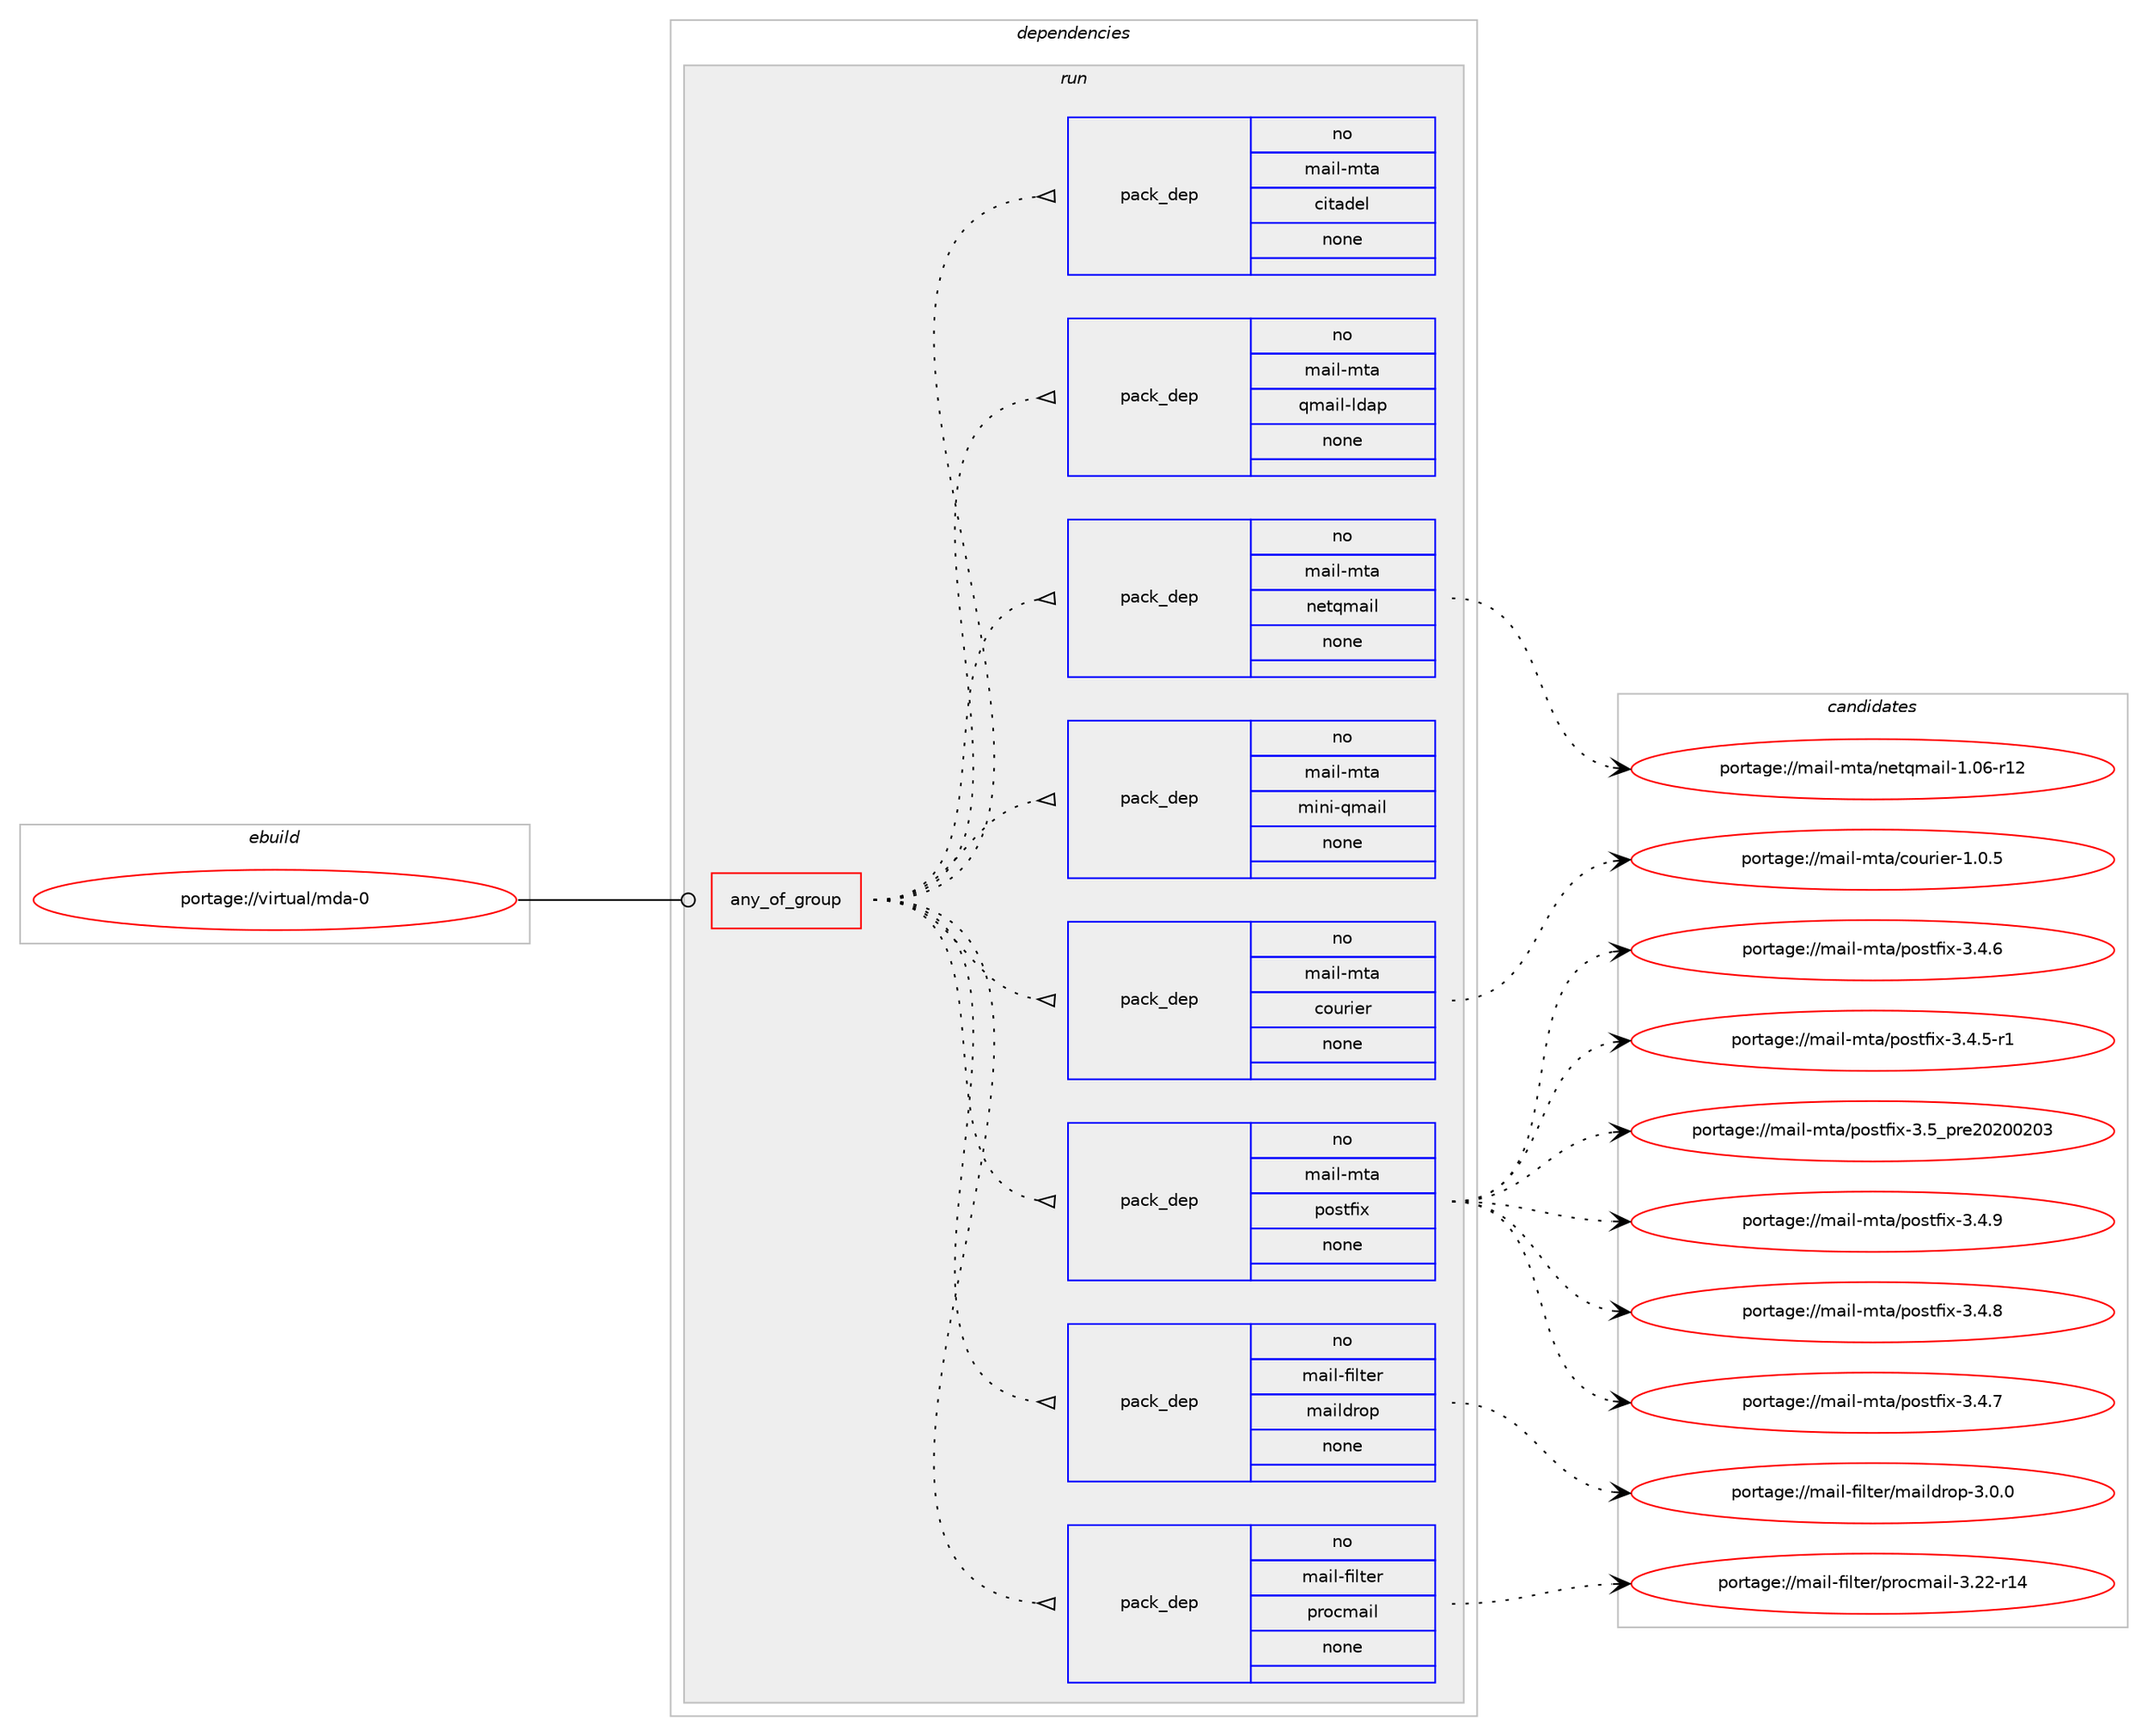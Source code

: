 digraph prolog {

# *************
# Graph options
# *************

newrank=true;
concentrate=true;
compound=true;
graph [rankdir=LR,fontname=Helvetica,fontsize=10,ranksep=1.5];#, ranksep=2.5, nodesep=0.2];
edge  [arrowhead=vee];
node  [fontname=Helvetica,fontsize=10];

# **********
# The ebuild
# **********

subgraph cluster_leftcol {
color=gray;
rank=same;
label=<<i>ebuild</i>>;
id [label="portage://virtual/mda-0", color=red, width=4, href="../virtual/mda-0.svg"];
}

# ****************
# The dependencies
# ****************

subgraph cluster_midcol {
color=gray;
label=<<i>dependencies</i>>;
subgraph cluster_compile {
fillcolor="#eeeeee";
style=filled;
label=<<i>compile</i>>;
}
subgraph cluster_compileandrun {
fillcolor="#eeeeee";
style=filled;
label=<<i>compile and run</i>>;
}
subgraph cluster_run {
fillcolor="#eeeeee";
style=filled;
label=<<i>run</i>>;
subgraph any558 {
dependency24113 [label=<<TABLE BORDER="0" CELLBORDER="1" CELLSPACING="0" CELLPADDING="4"><TR><TD CELLPADDING="10">any_of_group</TD></TR></TABLE>>, shape=none, color=red];subgraph pack19628 {
dependency24114 [label=<<TABLE BORDER="0" CELLBORDER="1" CELLSPACING="0" CELLPADDING="4" WIDTH="220"><TR><TD ROWSPAN="6" CELLPADDING="30">pack_dep</TD></TR><TR><TD WIDTH="110">no</TD></TR><TR><TD>mail-filter</TD></TR><TR><TD>procmail</TD></TR><TR><TD>none</TD></TR><TR><TD></TD></TR></TABLE>>, shape=none, color=blue];
}
dependency24113:e -> dependency24114:w [weight=20,style="dotted",arrowhead="oinv"];
subgraph pack19629 {
dependency24115 [label=<<TABLE BORDER="0" CELLBORDER="1" CELLSPACING="0" CELLPADDING="4" WIDTH="220"><TR><TD ROWSPAN="6" CELLPADDING="30">pack_dep</TD></TR><TR><TD WIDTH="110">no</TD></TR><TR><TD>mail-filter</TD></TR><TR><TD>maildrop</TD></TR><TR><TD>none</TD></TR><TR><TD></TD></TR></TABLE>>, shape=none, color=blue];
}
dependency24113:e -> dependency24115:w [weight=20,style="dotted",arrowhead="oinv"];
subgraph pack19630 {
dependency24116 [label=<<TABLE BORDER="0" CELLBORDER="1" CELLSPACING="0" CELLPADDING="4" WIDTH="220"><TR><TD ROWSPAN="6" CELLPADDING="30">pack_dep</TD></TR><TR><TD WIDTH="110">no</TD></TR><TR><TD>mail-mta</TD></TR><TR><TD>postfix</TD></TR><TR><TD>none</TD></TR><TR><TD></TD></TR></TABLE>>, shape=none, color=blue];
}
dependency24113:e -> dependency24116:w [weight=20,style="dotted",arrowhead="oinv"];
subgraph pack19631 {
dependency24117 [label=<<TABLE BORDER="0" CELLBORDER="1" CELLSPACING="0" CELLPADDING="4" WIDTH="220"><TR><TD ROWSPAN="6" CELLPADDING="30">pack_dep</TD></TR><TR><TD WIDTH="110">no</TD></TR><TR><TD>mail-mta</TD></TR><TR><TD>courier</TD></TR><TR><TD>none</TD></TR><TR><TD></TD></TR></TABLE>>, shape=none, color=blue];
}
dependency24113:e -> dependency24117:w [weight=20,style="dotted",arrowhead="oinv"];
subgraph pack19632 {
dependency24118 [label=<<TABLE BORDER="0" CELLBORDER="1" CELLSPACING="0" CELLPADDING="4" WIDTH="220"><TR><TD ROWSPAN="6" CELLPADDING="30">pack_dep</TD></TR><TR><TD WIDTH="110">no</TD></TR><TR><TD>mail-mta</TD></TR><TR><TD>mini-qmail</TD></TR><TR><TD>none</TD></TR><TR><TD></TD></TR></TABLE>>, shape=none, color=blue];
}
dependency24113:e -> dependency24118:w [weight=20,style="dotted",arrowhead="oinv"];
subgraph pack19633 {
dependency24119 [label=<<TABLE BORDER="0" CELLBORDER="1" CELLSPACING="0" CELLPADDING="4" WIDTH="220"><TR><TD ROWSPAN="6" CELLPADDING="30">pack_dep</TD></TR><TR><TD WIDTH="110">no</TD></TR><TR><TD>mail-mta</TD></TR><TR><TD>netqmail</TD></TR><TR><TD>none</TD></TR><TR><TD></TD></TR></TABLE>>, shape=none, color=blue];
}
dependency24113:e -> dependency24119:w [weight=20,style="dotted",arrowhead="oinv"];
subgraph pack19634 {
dependency24120 [label=<<TABLE BORDER="0" CELLBORDER="1" CELLSPACING="0" CELLPADDING="4" WIDTH="220"><TR><TD ROWSPAN="6" CELLPADDING="30">pack_dep</TD></TR><TR><TD WIDTH="110">no</TD></TR><TR><TD>mail-mta</TD></TR><TR><TD>qmail-ldap</TD></TR><TR><TD>none</TD></TR><TR><TD></TD></TR></TABLE>>, shape=none, color=blue];
}
dependency24113:e -> dependency24120:w [weight=20,style="dotted",arrowhead="oinv"];
subgraph pack19635 {
dependency24121 [label=<<TABLE BORDER="0" CELLBORDER="1" CELLSPACING="0" CELLPADDING="4" WIDTH="220"><TR><TD ROWSPAN="6" CELLPADDING="30">pack_dep</TD></TR><TR><TD WIDTH="110">no</TD></TR><TR><TD>mail-mta</TD></TR><TR><TD>citadel</TD></TR><TR><TD>none</TD></TR><TR><TD></TD></TR></TABLE>>, shape=none, color=blue];
}
dependency24113:e -> dependency24121:w [weight=20,style="dotted",arrowhead="oinv"];
}
id:e -> dependency24113:w [weight=20,style="solid",arrowhead="odot"];
}
}

# **************
# The candidates
# **************

subgraph cluster_choices {
rank=same;
color=gray;
label=<<i>candidates</i>>;

subgraph choice19628 {
color=black;
nodesep=1;
choice10997105108451021051081161011144711211411199109971051084551465050451144952 [label="portage://mail-filter/procmail-3.22-r14", color=red, width=4,href="../mail-filter/procmail-3.22-r14.svg"];
dependency24114:e -> choice10997105108451021051081161011144711211411199109971051084551465050451144952:w [style=dotted,weight="100"];
}
subgraph choice19629 {
color=black;
nodesep=1;
choice10997105108451021051081161011144710997105108100114111112455146484648 [label="portage://mail-filter/maildrop-3.0.0", color=red, width=4,href="../mail-filter/maildrop-3.0.0.svg"];
dependency24115:e -> choice10997105108451021051081161011144710997105108100114111112455146484648:w [style=dotted,weight="100"];
}
subgraph choice19630 {
color=black;
nodesep=1;
choice1099710510845109116974711211111511610210512045514653951121141015048504848504851 [label="portage://mail-mta/postfix-3.5_pre20200203", color=red, width=4,href="../mail-mta/postfix-3.5_pre20200203.svg"];
choice10997105108451091169747112111115116102105120455146524657 [label="portage://mail-mta/postfix-3.4.9", color=red, width=4,href="../mail-mta/postfix-3.4.9.svg"];
choice10997105108451091169747112111115116102105120455146524656 [label="portage://mail-mta/postfix-3.4.8", color=red, width=4,href="../mail-mta/postfix-3.4.8.svg"];
choice10997105108451091169747112111115116102105120455146524655 [label="portage://mail-mta/postfix-3.4.7", color=red, width=4,href="../mail-mta/postfix-3.4.7.svg"];
choice10997105108451091169747112111115116102105120455146524654 [label="portage://mail-mta/postfix-3.4.6", color=red, width=4,href="../mail-mta/postfix-3.4.6.svg"];
choice109971051084510911697471121111151161021051204551465246534511449 [label="portage://mail-mta/postfix-3.4.5-r1", color=red, width=4,href="../mail-mta/postfix-3.4.5-r1.svg"];
dependency24116:e -> choice1099710510845109116974711211111511610210512045514653951121141015048504848504851:w [style=dotted,weight="100"];
dependency24116:e -> choice10997105108451091169747112111115116102105120455146524657:w [style=dotted,weight="100"];
dependency24116:e -> choice10997105108451091169747112111115116102105120455146524656:w [style=dotted,weight="100"];
dependency24116:e -> choice10997105108451091169747112111115116102105120455146524655:w [style=dotted,weight="100"];
dependency24116:e -> choice10997105108451091169747112111115116102105120455146524654:w [style=dotted,weight="100"];
dependency24116:e -> choice109971051084510911697471121111151161021051204551465246534511449:w [style=dotted,weight="100"];
}
subgraph choice19631 {
color=black;
nodesep=1;
choice1099710510845109116974799111117114105101114454946484653 [label="portage://mail-mta/courier-1.0.5", color=red, width=4,href="../mail-mta/courier-1.0.5.svg"];
dependency24117:e -> choice1099710510845109116974799111117114105101114454946484653:w [style=dotted,weight="100"];
}
subgraph choice19632 {
color=black;
nodesep=1;
}
subgraph choice19633 {
color=black;
nodesep=1;
choice10997105108451091169747110101116113109971051084549464854451144950 [label="portage://mail-mta/netqmail-1.06-r12", color=red, width=4,href="../mail-mta/netqmail-1.06-r12.svg"];
dependency24119:e -> choice10997105108451091169747110101116113109971051084549464854451144950:w [style=dotted,weight="100"];
}
subgraph choice19634 {
color=black;
nodesep=1;
}
subgraph choice19635 {
color=black;
nodesep=1;
}
}

}

